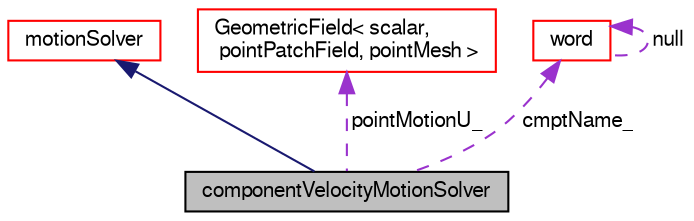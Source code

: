 digraph "componentVelocityMotionSolver"
{
  bgcolor="transparent";
  edge [fontname="FreeSans",fontsize="10",labelfontname="FreeSans",labelfontsize="10"];
  node [fontname="FreeSans",fontsize="10",shape=record];
  Node19 [label="componentVelocityMotionSolver",height=0.2,width=0.4,color="black", fillcolor="grey75", style="filled", fontcolor="black"];
  Node20 -> Node19 [dir="back",color="midnightblue",fontsize="10",style="solid",fontname="FreeSans"];
  Node20 [label="motionSolver",height=0.2,width=0.4,color="red",URL="$a21578.html",tooltip="Virtual base class for mesh motion solver. "];
  Node42 -> Node19 [dir="back",color="darkorchid3",fontsize="10",style="dashed",label=" pointMotionU_" ,fontname="FreeSans"];
  Node42 [label="GeometricField\< scalar,\l pointPatchField, pointMesh \>",height=0.2,width=0.4,color="red",URL="$a22434.html"];
  Node53 -> Node19 [dir="back",color="darkorchid3",fontsize="10",style="dashed",label=" cmptName_" ,fontname="FreeSans"];
  Node53 [label="word",height=0.2,width=0.4,color="red",URL="$a28258.html",tooltip="A class for handling words, derived from string. "];
  Node53 -> Node53 [dir="back",color="darkorchid3",fontsize="10",style="dashed",label=" null" ,fontname="FreeSans"];
}
